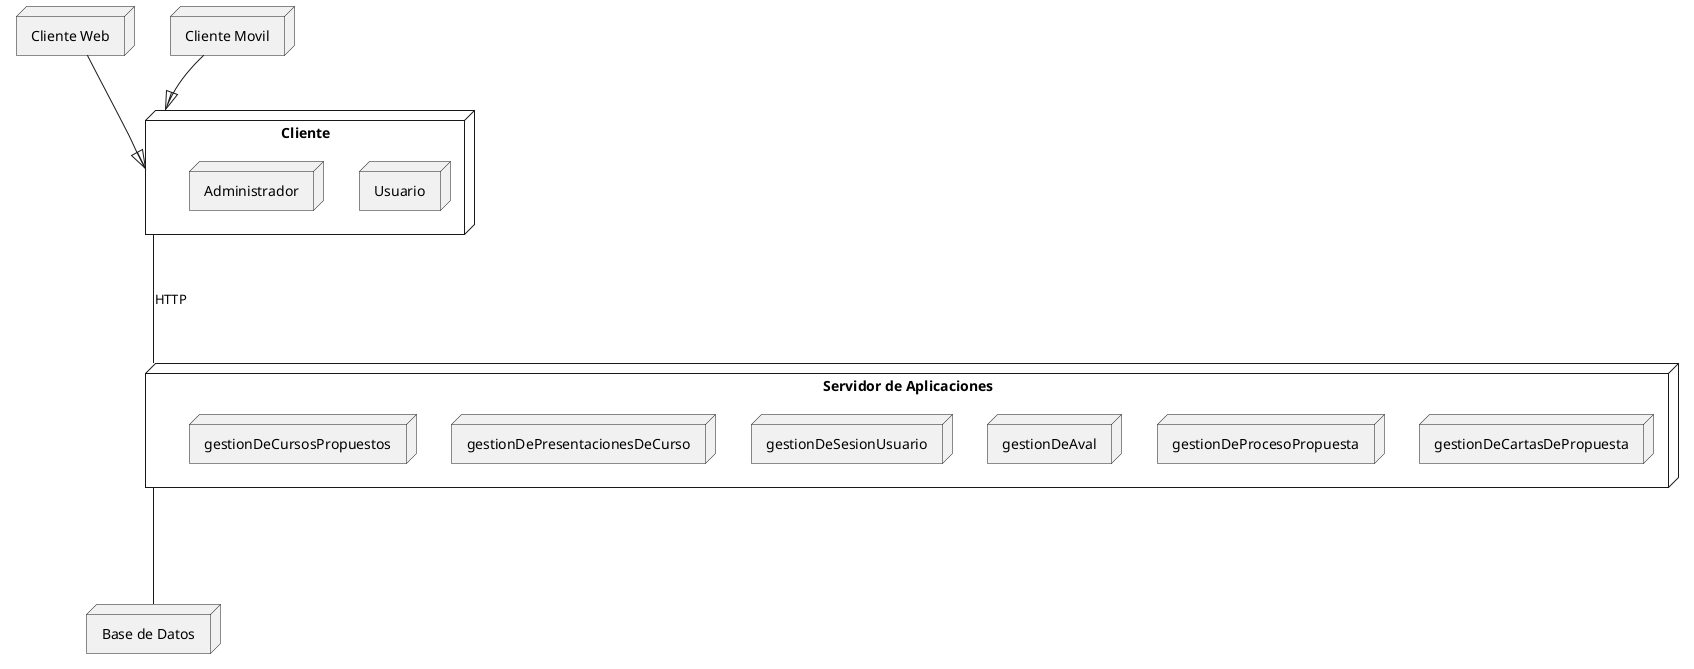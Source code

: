 @startuml DiagramaDeDespliegue

node "Cliente" as client {
  node "Usuario" {
  }
  node "Administrador" {
  }
}

node "Cliente Web" as webClient {
  
}

node "Cliente Movil" as mobileClient {
  
}

node "Servidor de Aplicaciones" as appServer {
  node "gestionDeCartasDePropuesta" {
    ' [GenerarCartaDeCompromiso]
    ' [FirmarCartaDeIntencion]
  }
  
  node "gestionDeProcesoPropuesta" {
    ' [RegistrarRecaudos]
    ' [CargarFormulacionDelCursoDeExtension]
  }

  node "gestionDeAval" {
    ' [EvaluarInformacionConsignada]
    ' [ResponderEvaluacionDeAval]
  }

  node "gestionDeSesionUsuario" {
    ' [IniciarSesion]
    ' [Registrarse]
    ' [VerDashboard]
    ' [CerrarSesion]
  }

  node "gestionDePresentacionesDeCurso" {
    ' [PresentarCronogramaDeEjecucion]
    ' [PresentarEstructuraDeCostosEIngreso]
  }

  node "gestionDeCursosPropuestos" {
    ' [VerEstadoDeAval]
    ' [VerCursosPropuestos]
    ' [VerExpediente]
  }
}

node "Base de Datos" as db {
  ' node "CourseManagerUCV" {
  ' }
}
webClient --|> client
mobileClient --|> client
client -d-- appServer : HTTP
appServer -d-- db

@enduml